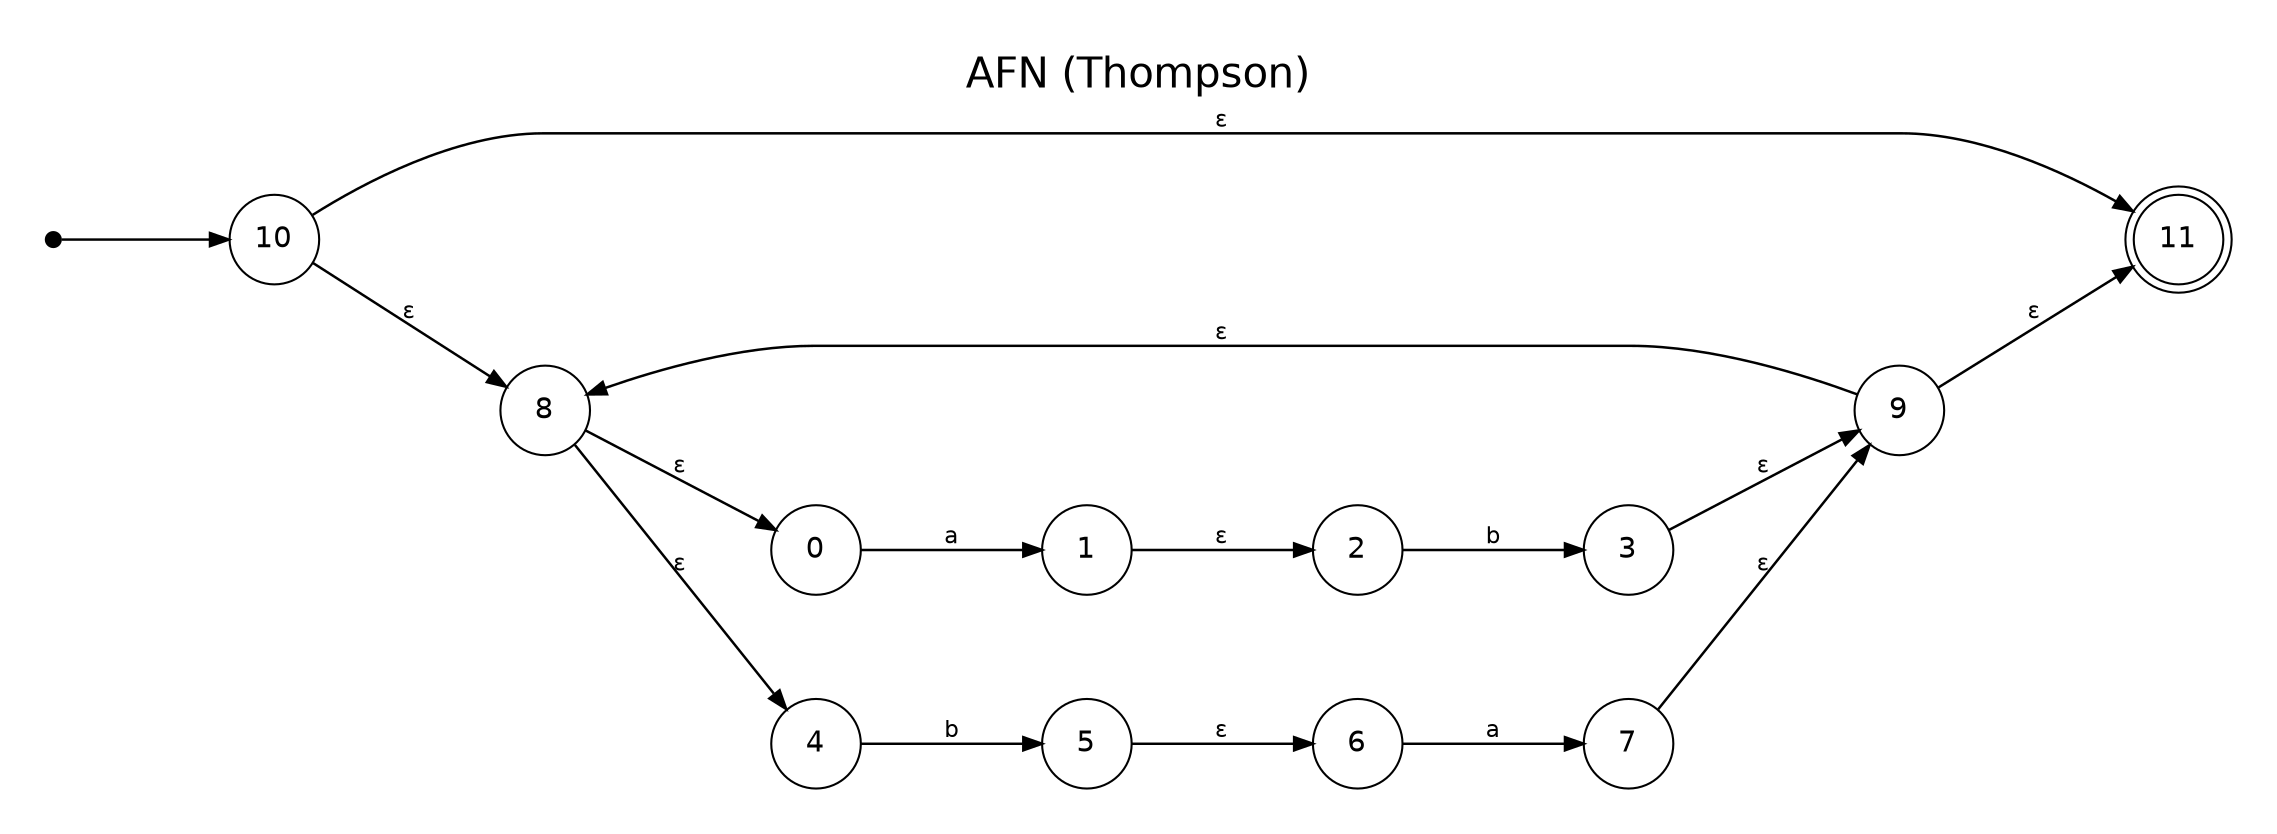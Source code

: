 digraph NFA {
  rankdir=LR; layout=dot; splines=true; overlap=false; concentrate=true; outputorder=edgesfirst; nodesep=0.7; ranksep=1.1; margin=0.25;
  labelloc="t"; label="AFN (Thompson)"; fontsize=20; fontname="Helvetica";
  node [shape=circle, width=0.6, height=0.6, fontname="Helvetica"];
  edge [fontname="Helvetica", fontsize=11, arrowsize=0.9, penwidth=1.2, labeldistance=1.6];
  __start [shape=point, width=0.1, label=""];
  __start -> 10;
  11 [shape=doublecircle];
  0 -> 1 [label="a"];
  1 -> 2 [label="ε"];
  2 -> 3 [label="b"];
  3 -> 9 [label="ε"];
  4 -> 5 [label="b"];
  5 -> 6 [label="ε"];
  6 -> 7 [label="a"];
  7 -> 9 [label="ε"];
  8 -> 0 [label="ε"];
  8 -> 4 [label="ε"];
  9 -> 8 [label="ε"];
  9 -> 11 [label="ε"];
  10 -> 8 [label="ε"];
  10 -> 11 [label="ε"];
}